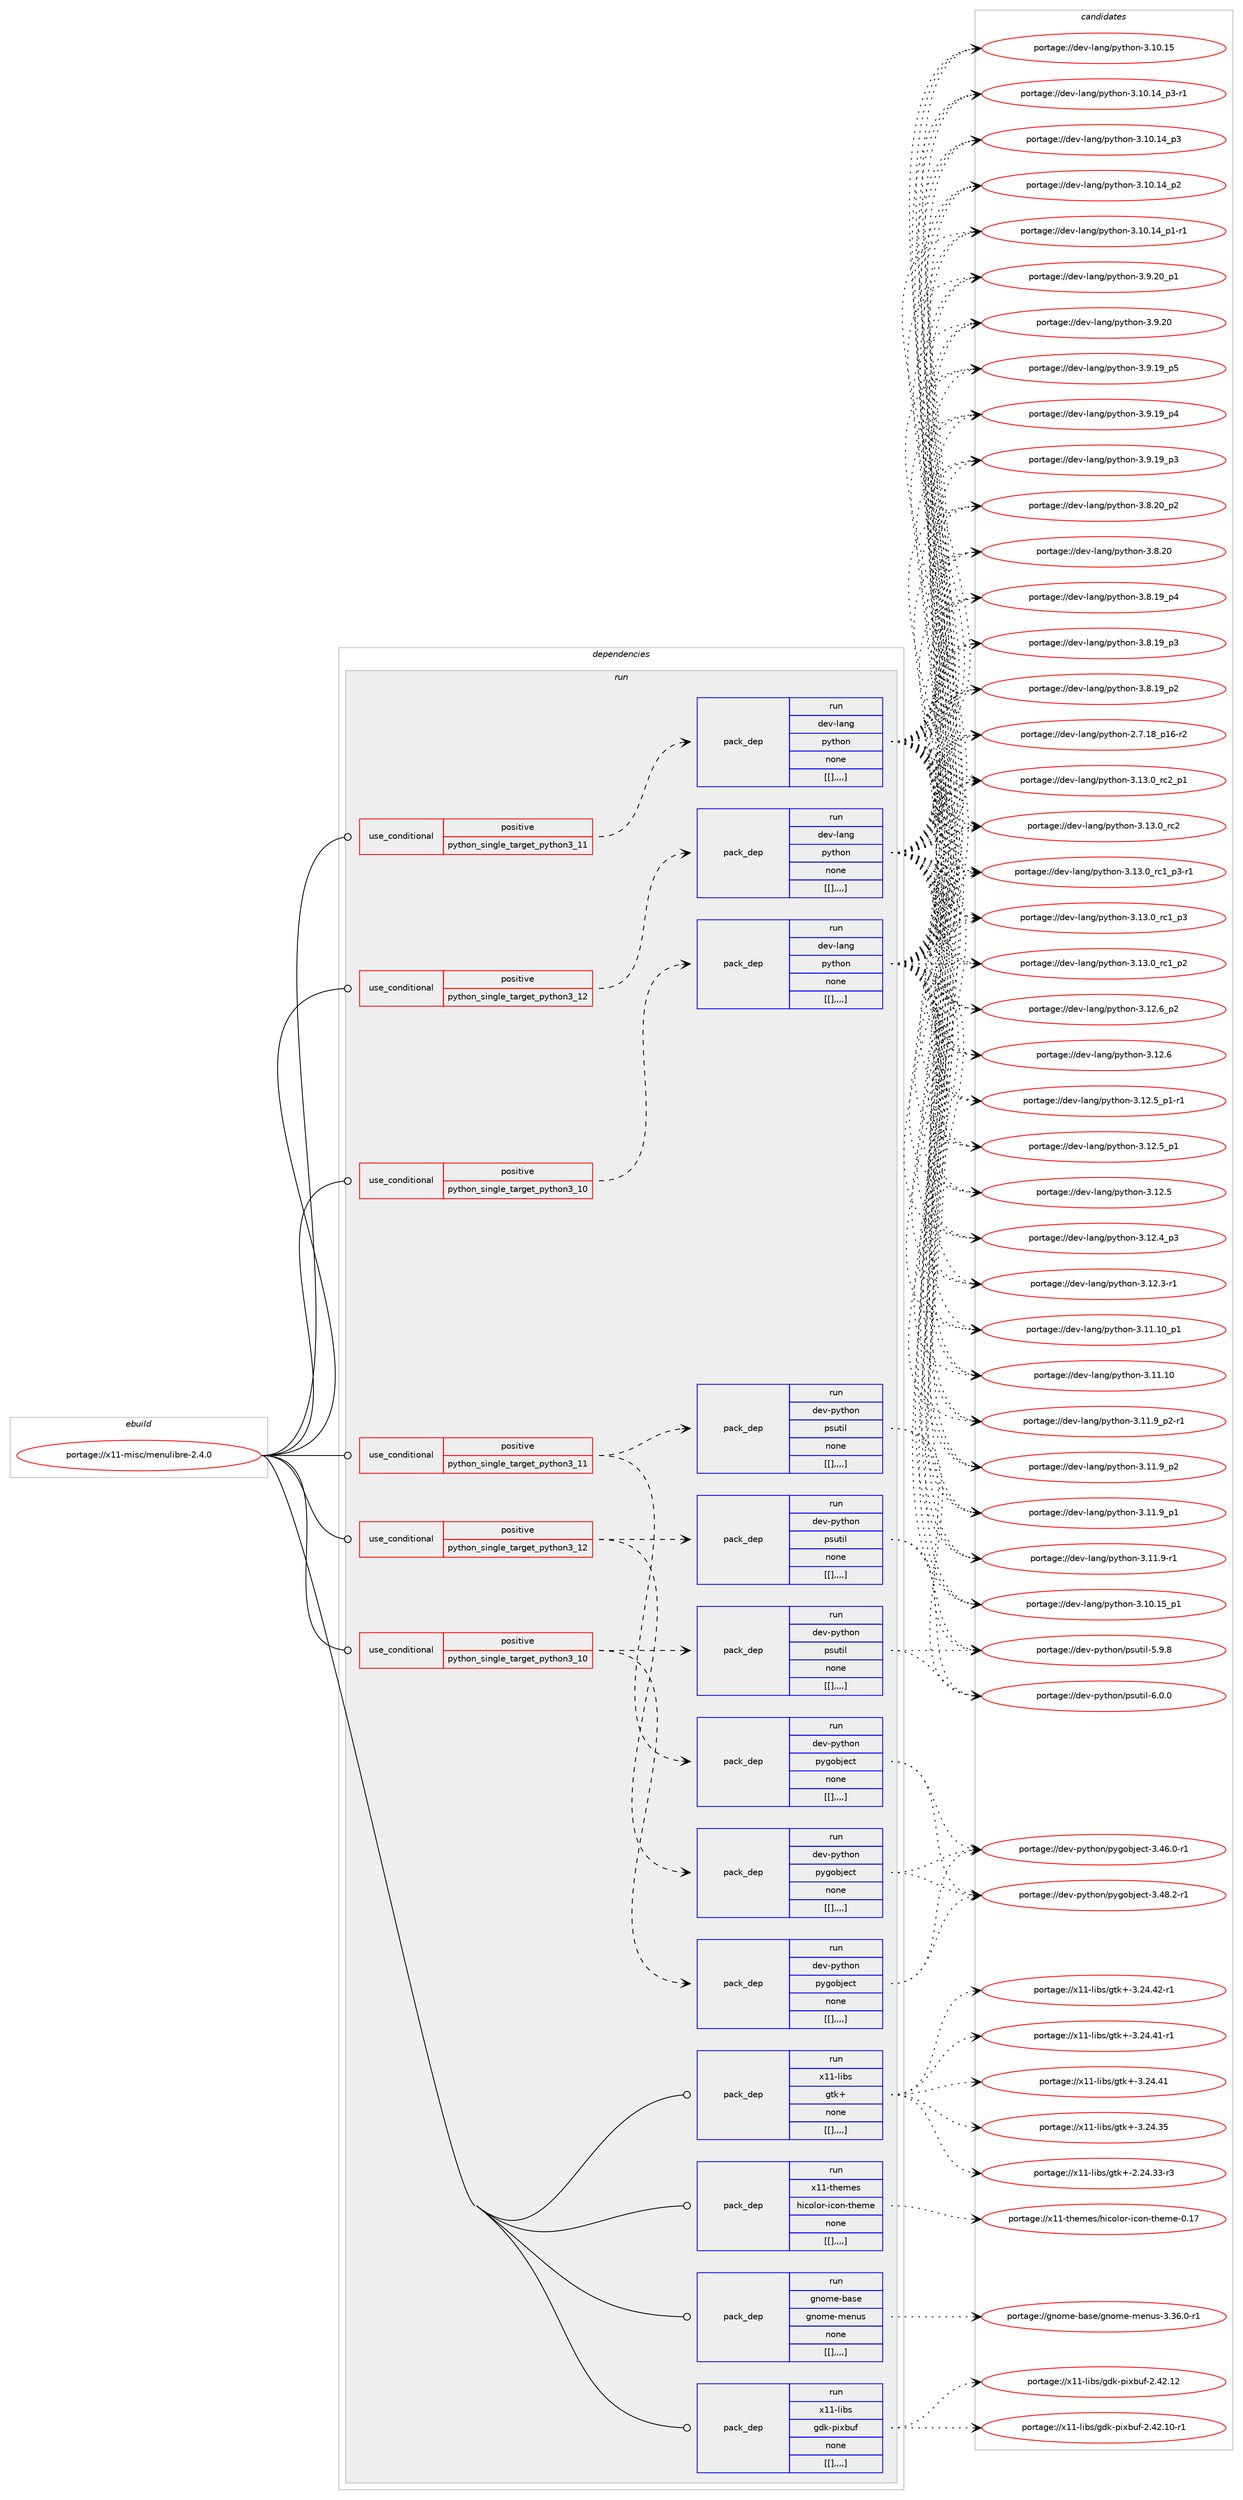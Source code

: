digraph prolog {

# *************
# Graph options
# *************

newrank=true;
concentrate=true;
compound=true;
graph [rankdir=LR,fontname=Helvetica,fontsize=10,ranksep=1.5];#, ranksep=2.5, nodesep=0.2];
edge  [arrowhead=vee];
node  [fontname=Helvetica,fontsize=10];

# **********
# The ebuild
# **********

subgraph cluster_leftcol {
color=gray;
label=<<i>ebuild</i>>;
id [label="portage://x11-misc/menulibre-2.4.0", color=red, width=4, href="../x11-misc/menulibre-2.4.0.svg"];
}

# ****************
# The dependencies
# ****************

subgraph cluster_midcol {
color=gray;
label=<<i>dependencies</i>>;
subgraph cluster_compile {
fillcolor="#eeeeee";
style=filled;
label=<<i>compile</i>>;
}
subgraph cluster_compileandrun {
fillcolor="#eeeeee";
style=filled;
label=<<i>compile and run</i>>;
}
subgraph cluster_run {
fillcolor="#eeeeee";
style=filled;
label=<<i>run</i>>;
subgraph cond127585 {
dependency475068 [label=<<TABLE BORDER="0" CELLBORDER="1" CELLSPACING="0" CELLPADDING="4"><TR><TD ROWSPAN="3" CELLPADDING="10">use_conditional</TD></TR><TR><TD>positive</TD></TR><TR><TD>python_single_target_python3_10</TD></TR></TABLE>>, shape=none, color=red];
subgraph pack344068 {
dependency475069 [label=<<TABLE BORDER="0" CELLBORDER="1" CELLSPACING="0" CELLPADDING="4" WIDTH="220"><TR><TD ROWSPAN="6" CELLPADDING="30">pack_dep</TD></TR><TR><TD WIDTH="110">run</TD></TR><TR><TD>dev-lang</TD></TR><TR><TD>python</TD></TR><TR><TD>none</TD></TR><TR><TD>[[],,,,]</TD></TR></TABLE>>, shape=none, color=blue];
}
dependency475068:e -> dependency475069:w [weight=20,style="dashed",arrowhead="vee"];
}
id:e -> dependency475068:w [weight=20,style="solid",arrowhead="odot"];
subgraph cond127586 {
dependency475070 [label=<<TABLE BORDER="0" CELLBORDER="1" CELLSPACING="0" CELLPADDING="4"><TR><TD ROWSPAN="3" CELLPADDING="10">use_conditional</TD></TR><TR><TD>positive</TD></TR><TR><TD>python_single_target_python3_10</TD></TR></TABLE>>, shape=none, color=red];
subgraph pack344069 {
dependency475071 [label=<<TABLE BORDER="0" CELLBORDER="1" CELLSPACING="0" CELLPADDING="4" WIDTH="220"><TR><TD ROWSPAN="6" CELLPADDING="30">pack_dep</TD></TR><TR><TD WIDTH="110">run</TD></TR><TR><TD>dev-python</TD></TR><TR><TD>psutil</TD></TR><TR><TD>none</TD></TR><TR><TD>[[],,,,]</TD></TR></TABLE>>, shape=none, color=blue];
}
dependency475070:e -> dependency475071:w [weight=20,style="dashed",arrowhead="vee"];
subgraph pack344070 {
dependency475072 [label=<<TABLE BORDER="0" CELLBORDER="1" CELLSPACING="0" CELLPADDING="4" WIDTH="220"><TR><TD ROWSPAN="6" CELLPADDING="30">pack_dep</TD></TR><TR><TD WIDTH="110">run</TD></TR><TR><TD>dev-python</TD></TR><TR><TD>pygobject</TD></TR><TR><TD>none</TD></TR><TR><TD>[[],,,,]</TD></TR></TABLE>>, shape=none, color=blue];
}
dependency475070:e -> dependency475072:w [weight=20,style="dashed",arrowhead="vee"];
}
id:e -> dependency475070:w [weight=20,style="solid",arrowhead="odot"];
subgraph cond127587 {
dependency475073 [label=<<TABLE BORDER="0" CELLBORDER="1" CELLSPACING="0" CELLPADDING="4"><TR><TD ROWSPAN="3" CELLPADDING="10">use_conditional</TD></TR><TR><TD>positive</TD></TR><TR><TD>python_single_target_python3_11</TD></TR></TABLE>>, shape=none, color=red];
subgraph pack344071 {
dependency475074 [label=<<TABLE BORDER="0" CELLBORDER="1" CELLSPACING="0" CELLPADDING="4" WIDTH="220"><TR><TD ROWSPAN="6" CELLPADDING="30">pack_dep</TD></TR><TR><TD WIDTH="110">run</TD></TR><TR><TD>dev-lang</TD></TR><TR><TD>python</TD></TR><TR><TD>none</TD></TR><TR><TD>[[],,,,]</TD></TR></TABLE>>, shape=none, color=blue];
}
dependency475073:e -> dependency475074:w [weight=20,style="dashed",arrowhead="vee"];
}
id:e -> dependency475073:w [weight=20,style="solid",arrowhead="odot"];
subgraph cond127588 {
dependency475075 [label=<<TABLE BORDER="0" CELLBORDER="1" CELLSPACING="0" CELLPADDING="4"><TR><TD ROWSPAN="3" CELLPADDING="10">use_conditional</TD></TR><TR><TD>positive</TD></TR><TR><TD>python_single_target_python3_11</TD></TR></TABLE>>, shape=none, color=red];
subgraph pack344072 {
dependency475076 [label=<<TABLE BORDER="0" CELLBORDER="1" CELLSPACING="0" CELLPADDING="4" WIDTH="220"><TR><TD ROWSPAN="6" CELLPADDING="30">pack_dep</TD></TR><TR><TD WIDTH="110">run</TD></TR><TR><TD>dev-python</TD></TR><TR><TD>psutil</TD></TR><TR><TD>none</TD></TR><TR><TD>[[],,,,]</TD></TR></TABLE>>, shape=none, color=blue];
}
dependency475075:e -> dependency475076:w [weight=20,style="dashed",arrowhead="vee"];
subgraph pack344073 {
dependency475077 [label=<<TABLE BORDER="0" CELLBORDER="1" CELLSPACING="0" CELLPADDING="4" WIDTH="220"><TR><TD ROWSPAN="6" CELLPADDING="30">pack_dep</TD></TR><TR><TD WIDTH="110">run</TD></TR><TR><TD>dev-python</TD></TR><TR><TD>pygobject</TD></TR><TR><TD>none</TD></TR><TR><TD>[[],,,,]</TD></TR></TABLE>>, shape=none, color=blue];
}
dependency475075:e -> dependency475077:w [weight=20,style="dashed",arrowhead="vee"];
}
id:e -> dependency475075:w [weight=20,style="solid",arrowhead="odot"];
subgraph cond127589 {
dependency475078 [label=<<TABLE BORDER="0" CELLBORDER="1" CELLSPACING="0" CELLPADDING="4"><TR><TD ROWSPAN="3" CELLPADDING="10">use_conditional</TD></TR><TR><TD>positive</TD></TR><TR><TD>python_single_target_python3_12</TD></TR></TABLE>>, shape=none, color=red];
subgraph pack344074 {
dependency475079 [label=<<TABLE BORDER="0" CELLBORDER="1" CELLSPACING="0" CELLPADDING="4" WIDTH="220"><TR><TD ROWSPAN="6" CELLPADDING="30">pack_dep</TD></TR><TR><TD WIDTH="110">run</TD></TR><TR><TD>dev-lang</TD></TR><TR><TD>python</TD></TR><TR><TD>none</TD></TR><TR><TD>[[],,,,]</TD></TR></TABLE>>, shape=none, color=blue];
}
dependency475078:e -> dependency475079:w [weight=20,style="dashed",arrowhead="vee"];
}
id:e -> dependency475078:w [weight=20,style="solid",arrowhead="odot"];
subgraph cond127590 {
dependency475080 [label=<<TABLE BORDER="0" CELLBORDER="1" CELLSPACING="0" CELLPADDING="4"><TR><TD ROWSPAN="3" CELLPADDING="10">use_conditional</TD></TR><TR><TD>positive</TD></TR><TR><TD>python_single_target_python3_12</TD></TR></TABLE>>, shape=none, color=red];
subgraph pack344075 {
dependency475081 [label=<<TABLE BORDER="0" CELLBORDER="1" CELLSPACING="0" CELLPADDING="4" WIDTH="220"><TR><TD ROWSPAN="6" CELLPADDING="30">pack_dep</TD></TR><TR><TD WIDTH="110">run</TD></TR><TR><TD>dev-python</TD></TR><TR><TD>psutil</TD></TR><TR><TD>none</TD></TR><TR><TD>[[],,,,]</TD></TR></TABLE>>, shape=none, color=blue];
}
dependency475080:e -> dependency475081:w [weight=20,style="dashed",arrowhead="vee"];
subgraph pack344076 {
dependency475082 [label=<<TABLE BORDER="0" CELLBORDER="1" CELLSPACING="0" CELLPADDING="4" WIDTH="220"><TR><TD ROWSPAN="6" CELLPADDING="30">pack_dep</TD></TR><TR><TD WIDTH="110">run</TD></TR><TR><TD>dev-python</TD></TR><TR><TD>pygobject</TD></TR><TR><TD>none</TD></TR><TR><TD>[[],,,,]</TD></TR></TABLE>>, shape=none, color=blue];
}
dependency475080:e -> dependency475082:w [weight=20,style="dashed",arrowhead="vee"];
}
id:e -> dependency475080:w [weight=20,style="solid",arrowhead="odot"];
subgraph pack344077 {
dependency475083 [label=<<TABLE BORDER="0" CELLBORDER="1" CELLSPACING="0" CELLPADDING="4" WIDTH="220"><TR><TD ROWSPAN="6" CELLPADDING="30">pack_dep</TD></TR><TR><TD WIDTH="110">run</TD></TR><TR><TD>gnome-base</TD></TR><TR><TD>gnome-menus</TD></TR><TR><TD>none</TD></TR><TR><TD>[[],,,,]</TD></TR></TABLE>>, shape=none, color=blue];
}
id:e -> dependency475083:w [weight=20,style="solid",arrowhead="odot"];
subgraph pack344078 {
dependency475084 [label=<<TABLE BORDER="0" CELLBORDER="1" CELLSPACING="0" CELLPADDING="4" WIDTH="220"><TR><TD ROWSPAN="6" CELLPADDING="30">pack_dep</TD></TR><TR><TD WIDTH="110">run</TD></TR><TR><TD>x11-libs</TD></TR><TR><TD>gdk-pixbuf</TD></TR><TR><TD>none</TD></TR><TR><TD>[[],,,,]</TD></TR></TABLE>>, shape=none, color=blue];
}
id:e -> dependency475084:w [weight=20,style="solid",arrowhead="odot"];
subgraph pack344079 {
dependency475085 [label=<<TABLE BORDER="0" CELLBORDER="1" CELLSPACING="0" CELLPADDING="4" WIDTH="220"><TR><TD ROWSPAN="6" CELLPADDING="30">pack_dep</TD></TR><TR><TD WIDTH="110">run</TD></TR><TR><TD>x11-libs</TD></TR><TR><TD>gtk+</TD></TR><TR><TD>none</TD></TR><TR><TD>[[],,,,]</TD></TR></TABLE>>, shape=none, color=blue];
}
id:e -> dependency475085:w [weight=20,style="solid",arrowhead="odot"];
subgraph pack344080 {
dependency475086 [label=<<TABLE BORDER="0" CELLBORDER="1" CELLSPACING="0" CELLPADDING="4" WIDTH="220"><TR><TD ROWSPAN="6" CELLPADDING="30">pack_dep</TD></TR><TR><TD WIDTH="110">run</TD></TR><TR><TD>x11-themes</TD></TR><TR><TD>hicolor-icon-theme</TD></TR><TR><TD>none</TD></TR><TR><TD>[[],,,,]</TD></TR></TABLE>>, shape=none, color=blue];
}
id:e -> dependency475086:w [weight=20,style="solid",arrowhead="odot"];
}
}

# **************
# The candidates
# **************

subgraph cluster_choices {
rank=same;
color=gray;
label=<<i>candidates</i>>;

subgraph choice344068 {
color=black;
nodesep=1;
choice100101118451089711010347112121116104111110455146495146489511499509511249 [label="portage://dev-lang/python-3.13.0_rc2_p1", color=red, width=4,href="../dev-lang/python-3.13.0_rc2_p1.svg"];
choice10010111845108971101034711212111610411111045514649514648951149950 [label="portage://dev-lang/python-3.13.0_rc2", color=red, width=4,href="../dev-lang/python-3.13.0_rc2.svg"];
choice1001011184510897110103471121211161041111104551464951464895114994995112514511449 [label="portage://dev-lang/python-3.13.0_rc1_p3-r1", color=red, width=4,href="../dev-lang/python-3.13.0_rc1_p3-r1.svg"];
choice100101118451089711010347112121116104111110455146495146489511499499511251 [label="portage://dev-lang/python-3.13.0_rc1_p3", color=red, width=4,href="../dev-lang/python-3.13.0_rc1_p3.svg"];
choice100101118451089711010347112121116104111110455146495146489511499499511250 [label="portage://dev-lang/python-3.13.0_rc1_p2", color=red, width=4,href="../dev-lang/python-3.13.0_rc1_p2.svg"];
choice100101118451089711010347112121116104111110455146495046549511250 [label="portage://dev-lang/python-3.12.6_p2", color=red, width=4,href="../dev-lang/python-3.12.6_p2.svg"];
choice10010111845108971101034711212111610411111045514649504654 [label="portage://dev-lang/python-3.12.6", color=red, width=4,href="../dev-lang/python-3.12.6.svg"];
choice1001011184510897110103471121211161041111104551464950465395112494511449 [label="portage://dev-lang/python-3.12.5_p1-r1", color=red, width=4,href="../dev-lang/python-3.12.5_p1-r1.svg"];
choice100101118451089711010347112121116104111110455146495046539511249 [label="portage://dev-lang/python-3.12.5_p1", color=red, width=4,href="../dev-lang/python-3.12.5_p1.svg"];
choice10010111845108971101034711212111610411111045514649504653 [label="portage://dev-lang/python-3.12.5", color=red, width=4,href="../dev-lang/python-3.12.5.svg"];
choice100101118451089711010347112121116104111110455146495046529511251 [label="portage://dev-lang/python-3.12.4_p3", color=red, width=4,href="../dev-lang/python-3.12.4_p3.svg"];
choice100101118451089711010347112121116104111110455146495046514511449 [label="portage://dev-lang/python-3.12.3-r1", color=red, width=4,href="../dev-lang/python-3.12.3-r1.svg"];
choice10010111845108971101034711212111610411111045514649494649489511249 [label="portage://dev-lang/python-3.11.10_p1", color=red, width=4,href="../dev-lang/python-3.11.10_p1.svg"];
choice1001011184510897110103471121211161041111104551464949464948 [label="portage://dev-lang/python-3.11.10", color=red, width=4,href="../dev-lang/python-3.11.10.svg"];
choice1001011184510897110103471121211161041111104551464949465795112504511449 [label="portage://dev-lang/python-3.11.9_p2-r1", color=red, width=4,href="../dev-lang/python-3.11.9_p2-r1.svg"];
choice100101118451089711010347112121116104111110455146494946579511250 [label="portage://dev-lang/python-3.11.9_p2", color=red, width=4,href="../dev-lang/python-3.11.9_p2.svg"];
choice100101118451089711010347112121116104111110455146494946579511249 [label="portage://dev-lang/python-3.11.9_p1", color=red, width=4,href="../dev-lang/python-3.11.9_p1.svg"];
choice100101118451089711010347112121116104111110455146494946574511449 [label="portage://dev-lang/python-3.11.9-r1", color=red, width=4,href="../dev-lang/python-3.11.9-r1.svg"];
choice10010111845108971101034711212111610411111045514649484649539511249 [label="portage://dev-lang/python-3.10.15_p1", color=red, width=4,href="../dev-lang/python-3.10.15_p1.svg"];
choice1001011184510897110103471121211161041111104551464948464953 [label="portage://dev-lang/python-3.10.15", color=red, width=4,href="../dev-lang/python-3.10.15.svg"];
choice100101118451089711010347112121116104111110455146494846495295112514511449 [label="portage://dev-lang/python-3.10.14_p3-r1", color=red, width=4,href="../dev-lang/python-3.10.14_p3-r1.svg"];
choice10010111845108971101034711212111610411111045514649484649529511251 [label="portage://dev-lang/python-3.10.14_p3", color=red, width=4,href="../dev-lang/python-3.10.14_p3.svg"];
choice10010111845108971101034711212111610411111045514649484649529511250 [label="portage://dev-lang/python-3.10.14_p2", color=red, width=4,href="../dev-lang/python-3.10.14_p2.svg"];
choice100101118451089711010347112121116104111110455146494846495295112494511449 [label="portage://dev-lang/python-3.10.14_p1-r1", color=red, width=4,href="../dev-lang/python-3.10.14_p1-r1.svg"];
choice100101118451089711010347112121116104111110455146574650489511249 [label="portage://dev-lang/python-3.9.20_p1", color=red, width=4,href="../dev-lang/python-3.9.20_p1.svg"];
choice10010111845108971101034711212111610411111045514657465048 [label="portage://dev-lang/python-3.9.20", color=red, width=4,href="../dev-lang/python-3.9.20.svg"];
choice100101118451089711010347112121116104111110455146574649579511253 [label="portage://dev-lang/python-3.9.19_p5", color=red, width=4,href="../dev-lang/python-3.9.19_p5.svg"];
choice100101118451089711010347112121116104111110455146574649579511252 [label="portage://dev-lang/python-3.9.19_p4", color=red, width=4,href="../dev-lang/python-3.9.19_p4.svg"];
choice100101118451089711010347112121116104111110455146574649579511251 [label="portage://dev-lang/python-3.9.19_p3", color=red, width=4,href="../dev-lang/python-3.9.19_p3.svg"];
choice100101118451089711010347112121116104111110455146564650489511250 [label="portage://dev-lang/python-3.8.20_p2", color=red, width=4,href="../dev-lang/python-3.8.20_p2.svg"];
choice10010111845108971101034711212111610411111045514656465048 [label="portage://dev-lang/python-3.8.20", color=red, width=4,href="../dev-lang/python-3.8.20.svg"];
choice100101118451089711010347112121116104111110455146564649579511252 [label="portage://dev-lang/python-3.8.19_p4", color=red, width=4,href="../dev-lang/python-3.8.19_p4.svg"];
choice100101118451089711010347112121116104111110455146564649579511251 [label="portage://dev-lang/python-3.8.19_p3", color=red, width=4,href="../dev-lang/python-3.8.19_p3.svg"];
choice100101118451089711010347112121116104111110455146564649579511250 [label="portage://dev-lang/python-3.8.19_p2", color=red, width=4,href="../dev-lang/python-3.8.19_p2.svg"];
choice100101118451089711010347112121116104111110455046554649569511249544511450 [label="portage://dev-lang/python-2.7.18_p16-r2", color=red, width=4,href="../dev-lang/python-2.7.18_p16-r2.svg"];
dependency475069:e -> choice100101118451089711010347112121116104111110455146495146489511499509511249:w [style=dotted,weight="100"];
dependency475069:e -> choice10010111845108971101034711212111610411111045514649514648951149950:w [style=dotted,weight="100"];
dependency475069:e -> choice1001011184510897110103471121211161041111104551464951464895114994995112514511449:w [style=dotted,weight="100"];
dependency475069:e -> choice100101118451089711010347112121116104111110455146495146489511499499511251:w [style=dotted,weight="100"];
dependency475069:e -> choice100101118451089711010347112121116104111110455146495146489511499499511250:w [style=dotted,weight="100"];
dependency475069:e -> choice100101118451089711010347112121116104111110455146495046549511250:w [style=dotted,weight="100"];
dependency475069:e -> choice10010111845108971101034711212111610411111045514649504654:w [style=dotted,weight="100"];
dependency475069:e -> choice1001011184510897110103471121211161041111104551464950465395112494511449:w [style=dotted,weight="100"];
dependency475069:e -> choice100101118451089711010347112121116104111110455146495046539511249:w [style=dotted,weight="100"];
dependency475069:e -> choice10010111845108971101034711212111610411111045514649504653:w [style=dotted,weight="100"];
dependency475069:e -> choice100101118451089711010347112121116104111110455146495046529511251:w [style=dotted,weight="100"];
dependency475069:e -> choice100101118451089711010347112121116104111110455146495046514511449:w [style=dotted,weight="100"];
dependency475069:e -> choice10010111845108971101034711212111610411111045514649494649489511249:w [style=dotted,weight="100"];
dependency475069:e -> choice1001011184510897110103471121211161041111104551464949464948:w [style=dotted,weight="100"];
dependency475069:e -> choice1001011184510897110103471121211161041111104551464949465795112504511449:w [style=dotted,weight="100"];
dependency475069:e -> choice100101118451089711010347112121116104111110455146494946579511250:w [style=dotted,weight="100"];
dependency475069:e -> choice100101118451089711010347112121116104111110455146494946579511249:w [style=dotted,weight="100"];
dependency475069:e -> choice100101118451089711010347112121116104111110455146494946574511449:w [style=dotted,weight="100"];
dependency475069:e -> choice10010111845108971101034711212111610411111045514649484649539511249:w [style=dotted,weight="100"];
dependency475069:e -> choice1001011184510897110103471121211161041111104551464948464953:w [style=dotted,weight="100"];
dependency475069:e -> choice100101118451089711010347112121116104111110455146494846495295112514511449:w [style=dotted,weight="100"];
dependency475069:e -> choice10010111845108971101034711212111610411111045514649484649529511251:w [style=dotted,weight="100"];
dependency475069:e -> choice10010111845108971101034711212111610411111045514649484649529511250:w [style=dotted,weight="100"];
dependency475069:e -> choice100101118451089711010347112121116104111110455146494846495295112494511449:w [style=dotted,weight="100"];
dependency475069:e -> choice100101118451089711010347112121116104111110455146574650489511249:w [style=dotted,weight="100"];
dependency475069:e -> choice10010111845108971101034711212111610411111045514657465048:w [style=dotted,weight="100"];
dependency475069:e -> choice100101118451089711010347112121116104111110455146574649579511253:w [style=dotted,weight="100"];
dependency475069:e -> choice100101118451089711010347112121116104111110455146574649579511252:w [style=dotted,weight="100"];
dependency475069:e -> choice100101118451089711010347112121116104111110455146574649579511251:w [style=dotted,weight="100"];
dependency475069:e -> choice100101118451089711010347112121116104111110455146564650489511250:w [style=dotted,weight="100"];
dependency475069:e -> choice10010111845108971101034711212111610411111045514656465048:w [style=dotted,weight="100"];
dependency475069:e -> choice100101118451089711010347112121116104111110455146564649579511252:w [style=dotted,weight="100"];
dependency475069:e -> choice100101118451089711010347112121116104111110455146564649579511251:w [style=dotted,weight="100"];
dependency475069:e -> choice100101118451089711010347112121116104111110455146564649579511250:w [style=dotted,weight="100"];
dependency475069:e -> choice100101118451089711010347112121116104111110455046554649569511249544511450:w [style=dotted,weight="100"];
}
subgraph choice344069 {
color=black;
nodesep=1;
choice1001011184511212111610411111047112115117116105108455446484648 [label="portage://dev-python/psutil-6.0.0", color=red, width=4,href="../dev-python/psutil-6.0.0.svg"];
choice1001011184511212111610411111047112115117116105108455346574656 [label="portage://dev-python/psutil-5.9.8", color=red, width=4,href="../dev-python/psutil-5.9.8.svg"];
dependency475071:e -> choice1001011184511212111610411111047112115117116105108455446484648:w [style=dotted,weight="100"];
dependency475071:e -> choice1001011184511212111610411111047112115117116105108455346574656:w [style=dotted,weight="100"];
}
subgraph choice344070 {
color=black;
nodesep=1;
choice10010111845112121116104111110471121211031119810610199116455146525646504511449 [label="portage://dev-python/pygobject-3.48.2-r1", color=red, width=4,href="../dev-python/pygobject-3.48.2-r1.svg"];
choice10010111845112121116104111110471121211031119810610199116455146525446484511449 [label="portage://dev-python/pygobject-3.46.0-r1", color=red, width=4,href="../dev-python/pygobject-3.46.0-r1.svg"];
dependency475072:e -> choice10010111845112121116104111110471121211031119810610199116455146525646504511449:w [style=dotted,weight="100"];
dependency475072:e -> choice10010111845112121116104111110471121211031119810610199116455146525446484511449:w [style=dotted,weight="100"];
}
subgraph choice344071 {
color=black;
nodesep=1;
choice100101118451089711010347112121116104111110455146495146489511499509511249 [label="portage://dev-lang/python-3.13.0_rc2_p1", color=red, width=4,href="../dev-lang/python-3.13.0_rc2_p1.svg"];
choice10010111845108971101034711212111610411111045514649514648951149950 [label="portage://dev-lang/python-3.13.0_rc2", color=red, width=4,href="../dev-lang/python-3.13.0_rc2.svg"];
choice1001011184510897110103471121211161041111104551464951464895114994995112514511449 [label="portage://dev-lang/python-3.13.0_rc1_p3-r1", color=red, width=4,href="../dev-lang/python-3.13.0_rc1_p3-r1.svg"];
choice100101118451089711010347112121116104111110455146495146489511499499511251 [label="portage://dev-lang/python-3.13.0_rc1_p3", color=red, width=4,href="../dev-lang/python-3.13.0_rc1_p3.svg"];
choice100101118451089711010347112121116104111110455146495146489511499499511250 [label="portage://dev-lang/python-3.13.0_rc1_p2", color=red, width=4,href="../dev-lang/python-3.13.0_rc1_p2.svg"];
choice100101118451089711010347112121116104111110455146495046549511250 [label="portage://dev-lang/python-3.12.6_p2", color=red, width=4,href="../dev-lang/python-3.12.6_p2.svg"];
choice10010111845108971101034711212111610411111045514649504654 [label="portage://dev-lang/python-3.12.6", color=red, width=4,href="../dev-lang/python-3.12.6.svg"];
choice1001011184510897110103471121211161041111104551464950465395112494511449 [label="portage://dev-lang/python-3.12.5_p1-r1", color=red, width=4,href="../dev-lang/python-3.12.5_p1-r1.svg"];
choice100101118451089711010347112121116104111110455146495046539511249 [label="portage://dev-lang/python-3.12.5_p1", color=red, width=4,href="../dev-lang/python-3.12.5_p1.svg"];
choice10010111845108971101034711212111610411111045514649504653 [label="portage://dev-lang/python-3.12.5", color=red, width=4,href="../dev-lang/python-3.12.5.svg"];
choice100101118451089711010347112121116104111110455146495046529511251 [label="portage://dev-lang/python-3.12.4_p3", color=red, width=4,href="../dev-lang/python-3.12.4_p3.svg"];
choice100101118451089711010347112121116104111110455146495046514511449 [label="portage://dev-lang/python-3.12.3-r1", color=red, width=4,href="../dev-lang/python-3.12.3-r1.svg"];
choice10010111845108971101034711212111610411111045514649494649489511249 [label="portage://dev-lang/python-3.11.10_p1", color=red, width=4,href="../dev-lang/python-3.11.10_p1.svg"];
choice1001011184510897110103471121211161041111104551464949464948 [label="portage://dev-lang/python-3.11.10", color=red, width=4,href="../dev-lang/python-3.11.10.svg"];
choice1001011184510897110103471121211161041111104551464949465795112504511449 [label="portage://dev-lang/python-3.11.9_p2-r1", color=red, width=4,href="../dev-lang/python-3.11.9_p2-r1.svg"];
choice100101118451089711010347112121116104111110455146494946579511250 [label="portage://dev-lang/python-3.11.9_p2", color=red, width=4,href="../dev-lang/python-3.11.9_p2.svg"];
choice100101118451089711010347112121116104111110455146494946579511249 [label="portage://dev-lang/python-3.11.9_p1", color=red, width=4,href="../dev-lang/python-3.11.9_p1.svg"];
choice100101118451089711010347112121116104111110455146494946574511449 [label="portage://dev-lang/python-3.11.9-r1", color=red, width=4,href="../dev-lang/python-3.11.9-r1.svg"];
choice10010111845108971101034711212111610411111045514649484649539511249 [label="portage://dev-lang/python-3.10.15_p1", color=red, width=4,href="../dev-lang/python-3.10.15_p1.svg"];
choice1001011184510897110103471121211161041111104551464948464953 [label="portage://dev-lang/python-3.10.15", color=red, width=4,href="../dev-lang/python-3.10.15.svg"];
choice100101118451089711010347112121116104111110455146494846495295112514511449 [label="portage://dev-lang/python-3.10.14_p3-r1", color=red, width=4,href="../dev-lang/python-3.10.14_p3-r1.svg"];
choice10010111845108971101034711212111610411111045514649484649529511251 [label="portage://dev-lang/python-3.10.14_p3", color=red, width=4,href="../dev-lang/python-3.10.14_p3.svg"];
choice10010111845108971101034711212111610411111045514649484649529511250 [label="portage://dev-lang/python-3.10.14_p2", color=red, width=4,href="../dev-lang/python-3.10.14_p2.svg"];
choice100101118451089711010347112121116104111110455146494846495295112494511449 [label="portage://dev-lang/python-3.10.14_p1-r1", color=red, width=4,href="../dev-lang/python-3.10.14_p1-r1.svg"];
choice100101118451089711010347112121116104111110455146574650489511249 [label="portage://dev-lang/python-3.9.20_p1", color=red, width=4,href="../dev-lang/python-3.9.20_p1.svg"];
choice10010111845108971101034711212111610411111045514657465048 [label="portage://dev-lang/python-3.9.20", color=red, width=4,href="../dev-lang/python-3.9.20.svg"];
choice100101118451089711010347112121116104111110455146574649579511253 [label="portage://dev-lang/python-3.9.19_p5", color=red, width=4,href="../dev-lang/python-3.9.19_p5.svg"];
choice100101118451089711010347112121116104111110455146574649579511252 [label="portage://dev-lang/python-3.9.19_p4", color=red, width=4,href="../dev-lang/python-3.9.19_p4.svg"];
choice100101118451089711010347112121116104111110455146574649579511251 [label="portage://dev-lang/python-3.9.19_p3", color=red, width=4,href="../dev-lang/python-3.9.19_p3.svg"];
choice100101118451089711010347112121116104111110455146564650489511250 [label="portage://dev-lang/python-3.8.20_p2", color=red, width=4,href="../dev-lang/python-3.8.20_p2.svg"];
choice10010111845108971101034711212111610411111045514656465048 [label="portage://dev-lang/python-3.8.20", color=red, width=4,href="../dev-lang/python-3.8.20.svg"];
choice100101118451089711010347112121116104111110455146564649579511252 [label="portage://dev-lang/python-3.8.19_p4", color=red, width=4,href="../dev-lang/python-3.8.19_p4.svg"];
choice100101118451089711010347112121116104111110455146564649579511251 [label="portage://dev-lang/python-3.8.19_p3", color=red, width=4,href="../dev-lang/python-3.8.19_p3.svg"];
choice100101118451089711010347112121116104111110455146564649579511250 [label="portage://dev-lang/python-3.8.19_p2", color=red, width=4,href="../dev-lang/python-3.8.19_p2.svg"];
choice100101118451089711010347112121116104111110455046554649569511249544511450 [label="portage://dev-lang/python-2.7.18_p16-r2", color=red, width=4,href="../dev-lang/python-2.7.18_p16-r2.svg"];
dependency475074:e -> choice100101118451089711010347112121116104111110455146495146489511499509511249:w [style=dotted,weight="100"];
dependency475074:e -> choice10010111845108971101034711212111610411111045514649514648951149950:w [style=dotted,weight="100"];
dependency475074:e -> choice1001011184510897110103471121211161041111104551464951464895114994995112514511449:w [style=dotted,weight="100"];
dependency475074:e -> choice100101118451089711010347112121116104111110455146495146489511499499511251:w [style=dotted,weight="100"];
dependency475074:e -> choice100101118451089711010347112121116104111110455146495146489511499499511250:w [style=dotted,weight="100"];
dependency475074:e -> choice100101118451089711010347112121116104111110455146495046549511250:w [style=dotted,weight="100"];
dependency475074:e -> choice10010111845108971101034711212111610411111045514649504654:w [style=dotted,weight="100"];
dependency475074:e -> choice1001011184510897110103471121211161041111104551464950465395112494511449:w [style=dotted,weight="100"];
dependency475074:e -> choice100101118451089711010347112121116104111110455146495046539511249:w [style=dotted,weight="100"];
dependency475074:e -> choice10010111845108971101034711212111610411111045514649504653:w [style=dotted,weight="100"];
dependency475074:e -> choice100101118451089711010347112121116104111110455146495046529511251:w [style=dotted,weight="100"];
dependency475074:e -> choice100101118451089711010347112121116104111110455146495046514511449:w [style=dotted,weight="100"];
dependency475074:e -> choice10010111845108971101034711212111610411111045514649494649489511249:w [style=dotted,weight="100"];
dependency475074:e -> choice1001011184510897110103471121211161041111104551464949464948:w [style=dotted,weight="100"];
dependency475074:e -> choice1001011184510897110103471121211161041111104551464949465795112504511449:w [style=dotted,weight="100"];
dependency475074:e -> choice100101118451089711010347112121116104111110455146494946579511250:w [style=dotted,weight="100"];
dependency475074:e -> choice100101118451089711010347112121116104111110455146494946579511249:w [style=dotted,weight="100"];
dependency475074:e -> choice100101118451089711010347112121116104111110455146494946574511449:w [style=dotted,weight="100"];
dependency475074:e -> choice10010111845108971101034711212111610411111045514649484649539511249:w [style=dotted,weight="100"];
dependency475074:e -> choice1001011184510897110103471121211161041111104551464948464953:w [style=dotted,weight="100"];
dependency475074:e -> choice100101118451089711010347112121116104111110455146494846495295112514511449:w [style=dotted,weight="100"];
dependency475074:e -> choice10010111845108971101034711212111610411111045514649484649529511251:w [style=dotted,weight="100"];
dependency475074:e -> choice10010111845108971101034711212111610411111045514649484649529511250:w [style=dotted,weight="100"];
dependency475074:e -> choice100101118451089711010347112121116104111110455146494846495295112494511449:w [style=dotted,weight="100"];
dependency475074:e -> choice100101118451089711010347112121116104111110455146574650489511249:w [style=dotted,weight="100"];
dependency475074:e -> choice10010111845108971101034711212111610411111045514657465048:w [style=dotted,weight="100"];
dependency475074:e -> choice100101118451089711010347112121116104111110455146574649579511253:w [style=dotted,weight="100"];
dependency475074:e -> choice100101118451089711010347112121116104111110455146574649579511252:w [style=dotted,weight="100"];
dependency475074:e -> choice100101118451089711010347112121116104111110455146574649579511251:w [style=dotted,weight="100"];
dependency475074:e -> choice100101118451089711010347112121116104111110455146564650489511250:w [style=dotted,weight="100"];
dependency475074:e -> choice10010111845108971101034711212111610411111045514656465048:w [style=dotted,weight="100"];
dependency475074:e -> choice100101118451089711010347112121116104111110455146564649579511252:w [style=dotted,weight="100"];
dependency475074:e -> choice100101118451089711010347112121116104111110455146564649579511251:w [style=dotted,weight="100"];
dependency475074:e -> choice100101118451089711010347112121116104111110455146564649579511250:w [style=dotted,weight="100"];
dependency475074:e -> choice100101118451089711010347112121116104111110455046554649569511249544511450:w [style=dotted,weight="100"];
}
subgraph choice344072 {
color=black;
nodesep=1;
choice1001011184511212111610411111047112115117116105108455446484648 [label="portage://dev-python/psutil-6.0.0", color=red, width=4,href="../dev-python/psutil-6.0.0.svg"];
choice1001011184511212111610411111047112115117116105108455346574656 [label="portage://dev-python/psutil-5.9.8", color=red, width=4,href="../dev-python/psutil-5.9.8.svg"];
dependency475076:e -> choice1001011184511212111610411111047112115117116105108455446484648:w [style=dotted,weight="100"];
dependency475076:e -> choice1001011184511212111610411111047112115117116105108455346574656:w [style=dotted,weight="100"];
}
subgraph choice344073 {
color=black;
nodesep=1;
choice10010111845112121116104111110471121211031119810610199116455146525646504511449 [label="portage://dev-python/pygobject-3.48.2-r1", color=red, width=4,href="../dev-python/pygobject-3.48.2-r1.svg"];
choice10010111845112121116104111110471121211031119810610199116455146525446484511449 [label="portage://dev-python/pygobject-3.46.0-r1", color=red, width=4,href="../dev-python/pygobject-3.46.0-r1.svg"];
dependency475077:e -> choice10010111845112121116104111110471121211031119810610199116455146525646504511449:w [style=dotted,weight="100"];
dependency475077:e -> choice10010111845112121116104111110471121211031119810610199116455146525446484511449:w [style=dotted,weight="100"];
}
subgraph choice344074 {
color=black;
nodesep=1;
choice100101118451089711010347112121116104111110455146495146489511499509511249 [label="portage://dev-lang/python-3.13.0_rc2_p1", color=red, width=4,href="../dev-lang/python-3.13.0_rc2_p1.svg"];
choice10010111845108971101034711212111610411111045514649514648951149950 [label="portage://dev-lang/python-3.13.0_rc2", color=red, width=4,href="../dev-lang/python-3.13.0_rc2.svg"];
choice1001011184510897110103471121211161041111104551464951464895114994995112514511449 [label="portage://dev-lang/python-3.13.0_rc1_p3-r1", color=red, width=4,href="../dev-lang/python-3.13.0_rc1_p3-r1.svg"];
choice100101118451089711010347112121116104111110455146495146489511499499511251 [label="portage://dev-lang/python-3.13.0_rc1_p3", color=red, width=4,href="../dev-lang/python-3.13.0_rc1_p3.svg"];
choice100101118451089711010347112121116104111110455146495146489511499499511250 [label="portage://dev-lang/python-3.13.0_rc1_p2", color=red, width=4,href="../dev-lang/python-3.13.0_rc1_p2.svg"];
choice100101118451089711010347112121116104111110455146495046549511250 [label="portage://dev-lang/python-3.12.6_p2", color=red, width=4,href="../dev-lang/python-3.12.6_p2.svg"];
choice10010111845108971101034711212111610411111045514649504654 [label="portage://dev-lang/python-3.12.6", color=red, width=4,href="../dev-lang/python-3.12.6.svg"];
choice1001011184510897110103471121211161041111104551464950465395112494511449 [label="portage://dev-lang/python-3.12.5_p1-r1", color=red, width=4,href="../dev-lang/python-3.12.5_p1-r1.svg"];
choice100101118451089711010347112121116104111110455146495046539511249 [label="portage://dev-lang/python-3.12.5_p1", color=red, width=4,href="../dev-lang/python-3.12.5_p1.svg"];
choice10010111845108971101034711212111610411111045514649504653 [label="portage://dev-lang/python-3.12.5", color=red, width=4,href="../dev-lang/python-3.12.5.svg"];
choice100101118451089711010347112121116104111110455146495046529511251 [label="portage://dev-lang/python-3.12.4_p3", color=red, width=4,href="../dev-lang/python-3.12.4_p3.svg"];
choice100101118451089711010347112121116104111110455146495046514511449 [label="portage://dev-lang/python-3.12.3-r1", color=red, width=4,href="../dev-lang/python-3.12.3-r1.svg"];
choice10010111845108971101034711212111610411111045514649494649489511249 [label="portage://dev-lang/python-3.11.10_p1", color=red, width=4,href="../dev-lang/python-3.11.10_p1.svg"];
choice1001011184510897110103471121211161041111104551464949464948 [label="portage://dev-lang/python-3.11.10", color=red, width=4,href="../dev-lang/python-3.11.10.svg"];
choice1001011184510897110103471121211161041111104551464949465795112504511449 [label="portage://dev-lang/python-3.11.9_p2-r1", color=red, width=4,href="../dev-lang/python-3.11.9_p2-r1.svg"];
choice100101118451089711010347112121116104111110455146494946579511250 [label="portage://dev-lang/python-3.11.9_p2", color=red, width=4,href="../dev-lang/python-3.11.9_p2.svg"];
choice100101118451089711010347112121116104111110455146494946579511249 [label="portage://dev-lang/python-3.11.9_p1", color=red, width=4,href="../dev-lang/python-3.11.9_p1.svg"];
choice100101118451089711010347112121116104111110455146494946574511449 [label="portage://dev-lang/python-3.11.9-r1", color=red, width=4,href="../dev-lang/python-3.11.9-r1.svg"];
choice10010111845108971101034711212111610411111045514649484649539511249 [label="portage://dev-lang/python-3.10.15_p1", color=red, width=4,href="../dev-lang/python-3.10.15_p1.svg"];
choice1001011184510897110103471121211161041111104551464948464953 [label="portage://dev-lang/python-3.10.15", color=red, width=4,href="../dev-lang/python-3.10.15.svg"];
choice100101118451089711010347112121116104111110455146494846495295112514511449 [label="portage://dev-lang/python-3.10.14_p3-r1", color=red, width=4,href="../dev-lang/python-3.10.14_p3-r1.svg"];
choice10010111845108971101034711212111610411111045514649484649529511251 [label="portage://dev-lang/python-3.10.14_p3", color=red, width=4,href="../dev-lang/python-3.10.14_p3.svg"];
choice10010111845108971101034711212111610411111045514649484649529511250 [label="portage://dev-lang/python-3.10.14_p2", color=red, width=4,href="../dev-lang/python-3.10.14_p2.svg"];
choice100101118451089711010347112121116104111110455146494846495295112494511449 [label="portage://dev-lang/python-3.10.14_p1-r1", color=red, width=4,href="../dev-lang/python-3.10.14_p1-r1.svg"];
choice100101118451089711010347112121116104111110455146574650489511249 [label="portage://dev-lang/python-3.9.20_p1", color=red, width=4,href="../dev-lang/python-3.9.20_p1.svg"];
choice10010111845108971101034711212111610411111045514657465048 [label="portage://dev-lang/python-3.9.20", color=red, width=4,href="../dev-lang/python-3.9.20.svg"];
choice100101118451089711010347112121116104111110455146574649579511253 [label="portage://dev-lang/python-3.9.19_p5", color=red, width=4,href="../dev-lang/python-3.9.19_p5.svg"];
choice100101118451089711010347112121116104111110455146574649579511252 [label="portage://dev-lang/python-3.9.19_p4", color=red, width=4,href="../dev-lang/python-3.9.19_p4.svg"];
choice100101118451089711010347112121116104111110455146574649579511251 [label="portage://dev-lang/python-3.9.19_p3", color=red, width=4,href="../dev-lang/python-3.9.19_p3.svg"];
choice100101118451089711010347112121116104111110455146564650489511250 [label="portage://dev-lang/python-3.8.20_p2", color=red, width=4,href="../dev-lang/python-3.8.20_p2.svg"];
choice10010111845108971101034711212111610411111045514656465048 [label="portage://dev-lang/python-3.8.20", color=red, width=4,href="../dev-lang/python-3.8.20.svg"];
choice100101118451089711010347112121116104111110455146564649579511252 [label="portage://dev-lang/python-3.8.19_p4", color=red, width=4,href="../dev-lang/python-3.8.19_p4.svg"];
choice100101118451089711010347112121116104111110455146564649579511251 [label="portage://dev-lang/python-3.8.19_p3", color=red, width=4,href="../dev-lang/python-3.8.19_p3.svg"];
choice100101118451089711010347112121116104111110455146564649579511250 [label="portage://dev-lang/python-3.8.19_p2", color=red, width=4,href="../dev-lang/python-3.8.19_p2.svg"];
choice100101118451089711010347112121116104111110455046554649569511249544511450 [label="portage://dev-lang/python-2.7.18_p16-r2", color=red, width=4,href="../dev-lang/python-2.7.18_p16-r2.svg"];
dependency475079:e -> choice100101118451089711010347112121116104111110455146495146489511499509511249:w [style=dotted,weight="100"];
dependency475079:e -> choice10010111845108971101034711212111610411111045514649514648951149950:w [style=dotted,weight="100"];
dependency475079:e -> choice1001011184510897110103471121211161041111104551464951464895114994995112514511449:w [style=dotted,weight="100"];
dependency475079:e -> choice100101118451089711010347112121116104111110455146495146489511499499511251:w [style=dotted,weight="100"];
dependency475079:e -> choice100101118451089711010347112121116104111110455146495146489511499499511250:w [style=dotted,weight="100"];
dependency475079:e -> choice100101118451089711010347112121116104111110455146495046549511250:w [style=dotted,weight="100"];
dependency475079:e -> choice10010111845108971101034711212111610411111045514649504654:w [style=dotted,weight="100"];
dependency475079:e -> choice1001011184510897110103471121211161041111104551464950465395112494511449:w [style=dotted,weight="100"];
dependency475079:e -> choice100101118451089711010347112121116104111110455146495046539511249:w [style=dotted,weight="100"];
dependency475079:e -> choice10010111845108971101034711212111610411111045514649504653:w [style=dotted,weight="100"];
dependency475079:e -> choice100101118451089711010347112121116104111110455146495046529511251:w [style=dotted,weight="100"];
dependency475079:e -> choice100101118451089711010347112121116104111110455146495046514511449:w [style=dotted,weight="100"];
dependency475079:e -> choice10010111845108971101034711212111610411111045514649494649489511249:w [style=dotted,weight="100"];
dependency475079:e -> choice1001011184510897110103471121211161041111104551464949464948:w [style=dotted,weight="100"];
dependency475079:e -> choice1001011184510897110103471121211161041111104551464949465795112504511449:w [style=dotted,weight="100"];
dependency475079:e -> choice100101118451089711010347112121116104111110455146494946579511250:w [style=dotted,weight="100"];
dependency475079:e -> choice100101118451089711010347112121116104111110455146494946579511249:w [style=dotted,weight="100"];
dependency475079:e -> choice100101118451089711010347112121116104111110455146494946574511449:w [style=dotted,weight="100"];
dependency475079:e -> choice10010111845108971101034711212111610411111045514649484649539511249:w [style=dotted,weight="100"];
dependency475079:e -> choice1001011184510897110103471121211161041111104551464948464953:w [style=dotted,weight="100"];
dependency475079:e -> choice100101118451089711010347112121116104111110455146494846495295112514511449:w [style=dotted,weight="100"];
dependency475079:e -> choice10010111845108971101034711212111610411111045514649484649529511251:w [style=dotted,weight="100"];
dependency475079:e -> choice10010111845108971101034711212111610411111045514649484649529511250:w [style=dotted,weight="100"];
dependency475079:e -> choice100101118451089711010347112121116104111110455146494846495295112494511449:w [style=dotted,weight="100"];
dependency475079:e -> choice100101118451089711010347112121116104111110455146574650489511249:w [style=dotted,weight="100"];
dependency475079:e -> choice10010111845108971101034711212111610411111045514657465048:w [style=dotted,weight="100"];
dependency475079:e -> choice100101118451089711010347112121116104111110455146574649579511253:w [style=dotted,weight="100"];
dependency475079:e -> choice100101118451089711010347112121116104111110455146574649579511252:w [style=dotted,weight="100"];
dependency475079:e -> choice100101118451089711010347112121116104111110455146574649579511251:w [style=dotted,weight="100"];
dependency475079:e -> choice100101118451089711010347112121116104111110455146564650489511250:w [style=dotted,weight="100"];
dependency475079:e -> choice10010111845108971101034711212111610411111045514656465048:w [style=dotted,weight="100"];
dependency475079:e -> choice100101118451089711010347112121116104111110455146564649579511252:w [style=dotted,weight="100"];
dependency475079:e -> choice100101118451089711010347112121116104111110455146564649579511251:w [style=dotted,weight="100"];
dependency475079:e -> choice100101118451089711010347112121116104111110455146564649579511250:w [style=dotted,weight="100"];
dependency475079:e -> choice100101118451089711010347112121116104111110455046554649569511249544511450:w [style=dotted,weight="100"];
}
subgraph choice344075 {
color=black;
nodesep=1;
choice1001011184511212111610411111047112115117116105108455446484648 [label="portage://dev-python/psutil-6.0.0", color=red, width=4,href="../dev-python/psutil-6.0.0.svg"];
choice1001011184511212111610411111047112115117116105108455346574656 [label="portage://dev-python/psutil-5.9.8", color=red, width=4,href="../dev-python/psutil-5.9.8.svg"];
dependency475081:e -> choice1001011184511212111610411111047112115117116105108455446484648:w [style=dotted,weight="100"];
dependency475081:e -> choice1001011184511212111610411111047112115117116105108455346574656:w [style=dotted,weight="100"];
}
subgraph choice344076 {
color=black;
nodesep=1;
choice10010111845112121116104111110471121211031119810610199116455146525646504511449 [label="portage://dev-python/pygobject-3.48.2-r1", color=red, width=4,href="../dev-python/pygobject-3.48.2-r1.svg"];
choice10010111845112121116104111110471121211031119810610199116455146525446484511449 [label="portage://dev-python/pygobject-3.46.0-r1", color=red, width=4,href="../dev-python/pygobject-3.46.0-r1.svg"];
dependency475082:e -> choice10010111845112121116104111110471121211031119810610199116455146525646504511449:w [style=dotted,weight="100"];
dependency475082:e -> choice10010111845112121116104111110471121211031119810610199116455146525446484511449:w [style=dotted,weight="100"];
}
subgraph choice344077 {
color=black;
nodesep=1;
choice1031101111091014598971151014710311011110910145109101110117115455146515446484511449 [label="portage://gnome-base/gnome-menus-3.36.0-r1", color=red, width=4,href="../gnome-base/gnome-menus-3.36.0-r1.svg"];
dependency475083:e -> choice1031101111091014598971151014710311011110910145109101110117115455146515446484511449:w [style=dotted,weight="100"];
}
subgraph choice344078 {
color=black;
nodesep=1;
choice120494945108105981154710310010745112105120981171024550465250464950 [label="portage://x11-libs/gdk-pixbuf-2.42.12", color=red, width=4,href="../x11-libs/gdk-pixbuf-2.42.12.svg"];
choice1204949451081059811547103100107451121051209811710245504652504649484511449 [label="portage://x11-libs/gdk-pixbuf-2.42.10-r1", color=red, width=4,href="../x11-libs/gdk-pixbuf-2.42.10-r1.svg"];
dependency475084:e -> choice120494945108105981154710310010745112105120981171024550465250464950:w [style=dotted,weight="100"];
dependency475084:e -> choice1204949451081059811547103100107451121051209811710245504652504649484511449:w [style=dotted,weight="100"];
}
subgraph choice344079 {
color=black;
nodesep=1;
choice12049494510810598115471031161074345514650524652504511449 [label="portage://x11-libs/gtk+-3.24.42-r1", color=red, width=4,href="../x11-libs/gtk+-3.24.42-r1.svg"];
choice12049494510810598115471031161074345514650524652494511449 [label="portage://x11-libs/gtk+-3.24.41-r1", color=red, width=4,href="../x11-libs/gtk+-3.24.41-r1.svg"];
choice1204949451081059811547103116107434551465052465249 [label="portage://x11-libs/gtk+-3.24.41", color=red, width=4,href="../x11-libs/gtk+-3.24.41.svg"];
choice1204949451081059811547103116107434551465052465153 [label="portage://x11-libs/gtk+-3.24.35", color=red, width=4,href="../x11-libs/gtk+-3.24.35.svg"];
choice12049494510810598115471031161074345504650524651514511451 [label="portage://x11-libs/gtk+-2.24.33-r3", color=red, width=4,href="../x11-libs/gtk+-2.24.33-r3.svg"];
dependency475085:e -> choice12049494510810598115471031161074345514650524652504511449:w [style=dotted,weight="100"];
dependency475085:e -> choice12049494510810598115471031161074345514650524652494511449:w [style=dotted,weight="100"];
dependency475085:e -> choice1204949451081059811547103116107434551465052465249:w [style=dotted,weight="100"];
dependency475085:e -> choice1204949451081059811547103116107434551465052465153:w [style=dotted,weight="100"];
dependency475085:e -> choice12049494510810598115471031161074345504650524651514511451:w [style=dotted,weight="100"];
}
subgraph choice344080 {
color=black;
nodesep=1;
choice12049494511610410110910111547104105991111081111144510599111110451161041011091014548464955 [label="portage://x11-themes/hicolor-icon-theme-0.17", color=red, width=4,href="../x11-themes/hicolor-icon-theme-0.17.svg"];
dependency475086:e -> choice12049494511610410110910111547104105991111081111144510599111110451161041011091014548464955:w [style=dotted,weight="100"];
}
}

}
